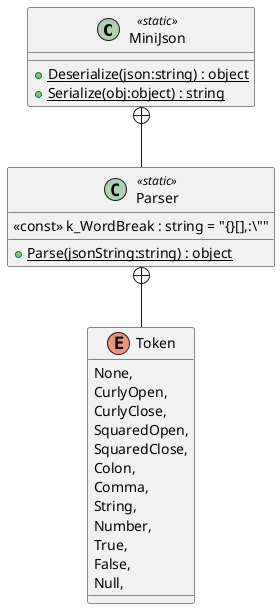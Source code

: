 @startuml
class MiniJson <<static>> {
    + {static} Deserialize(json:string) : object
    + {static} Serialize(obj:object) : string
}
class Parser <<static>> {
    <<const>> k_WordBreak : string = "{&#125;[],:\""
    + {static} Parse(jsonString:string) : object
}
enum Token {
    None,
    CurlyOpen,
    CurlyClose,
    SquaredOpen,
    SquaredClose,
    Colon,
    Comma,
    String,
    Number,
    True,
    False,
    Null,
}
MiniJson +-- Parser
Parser +-- Token
@enduml
